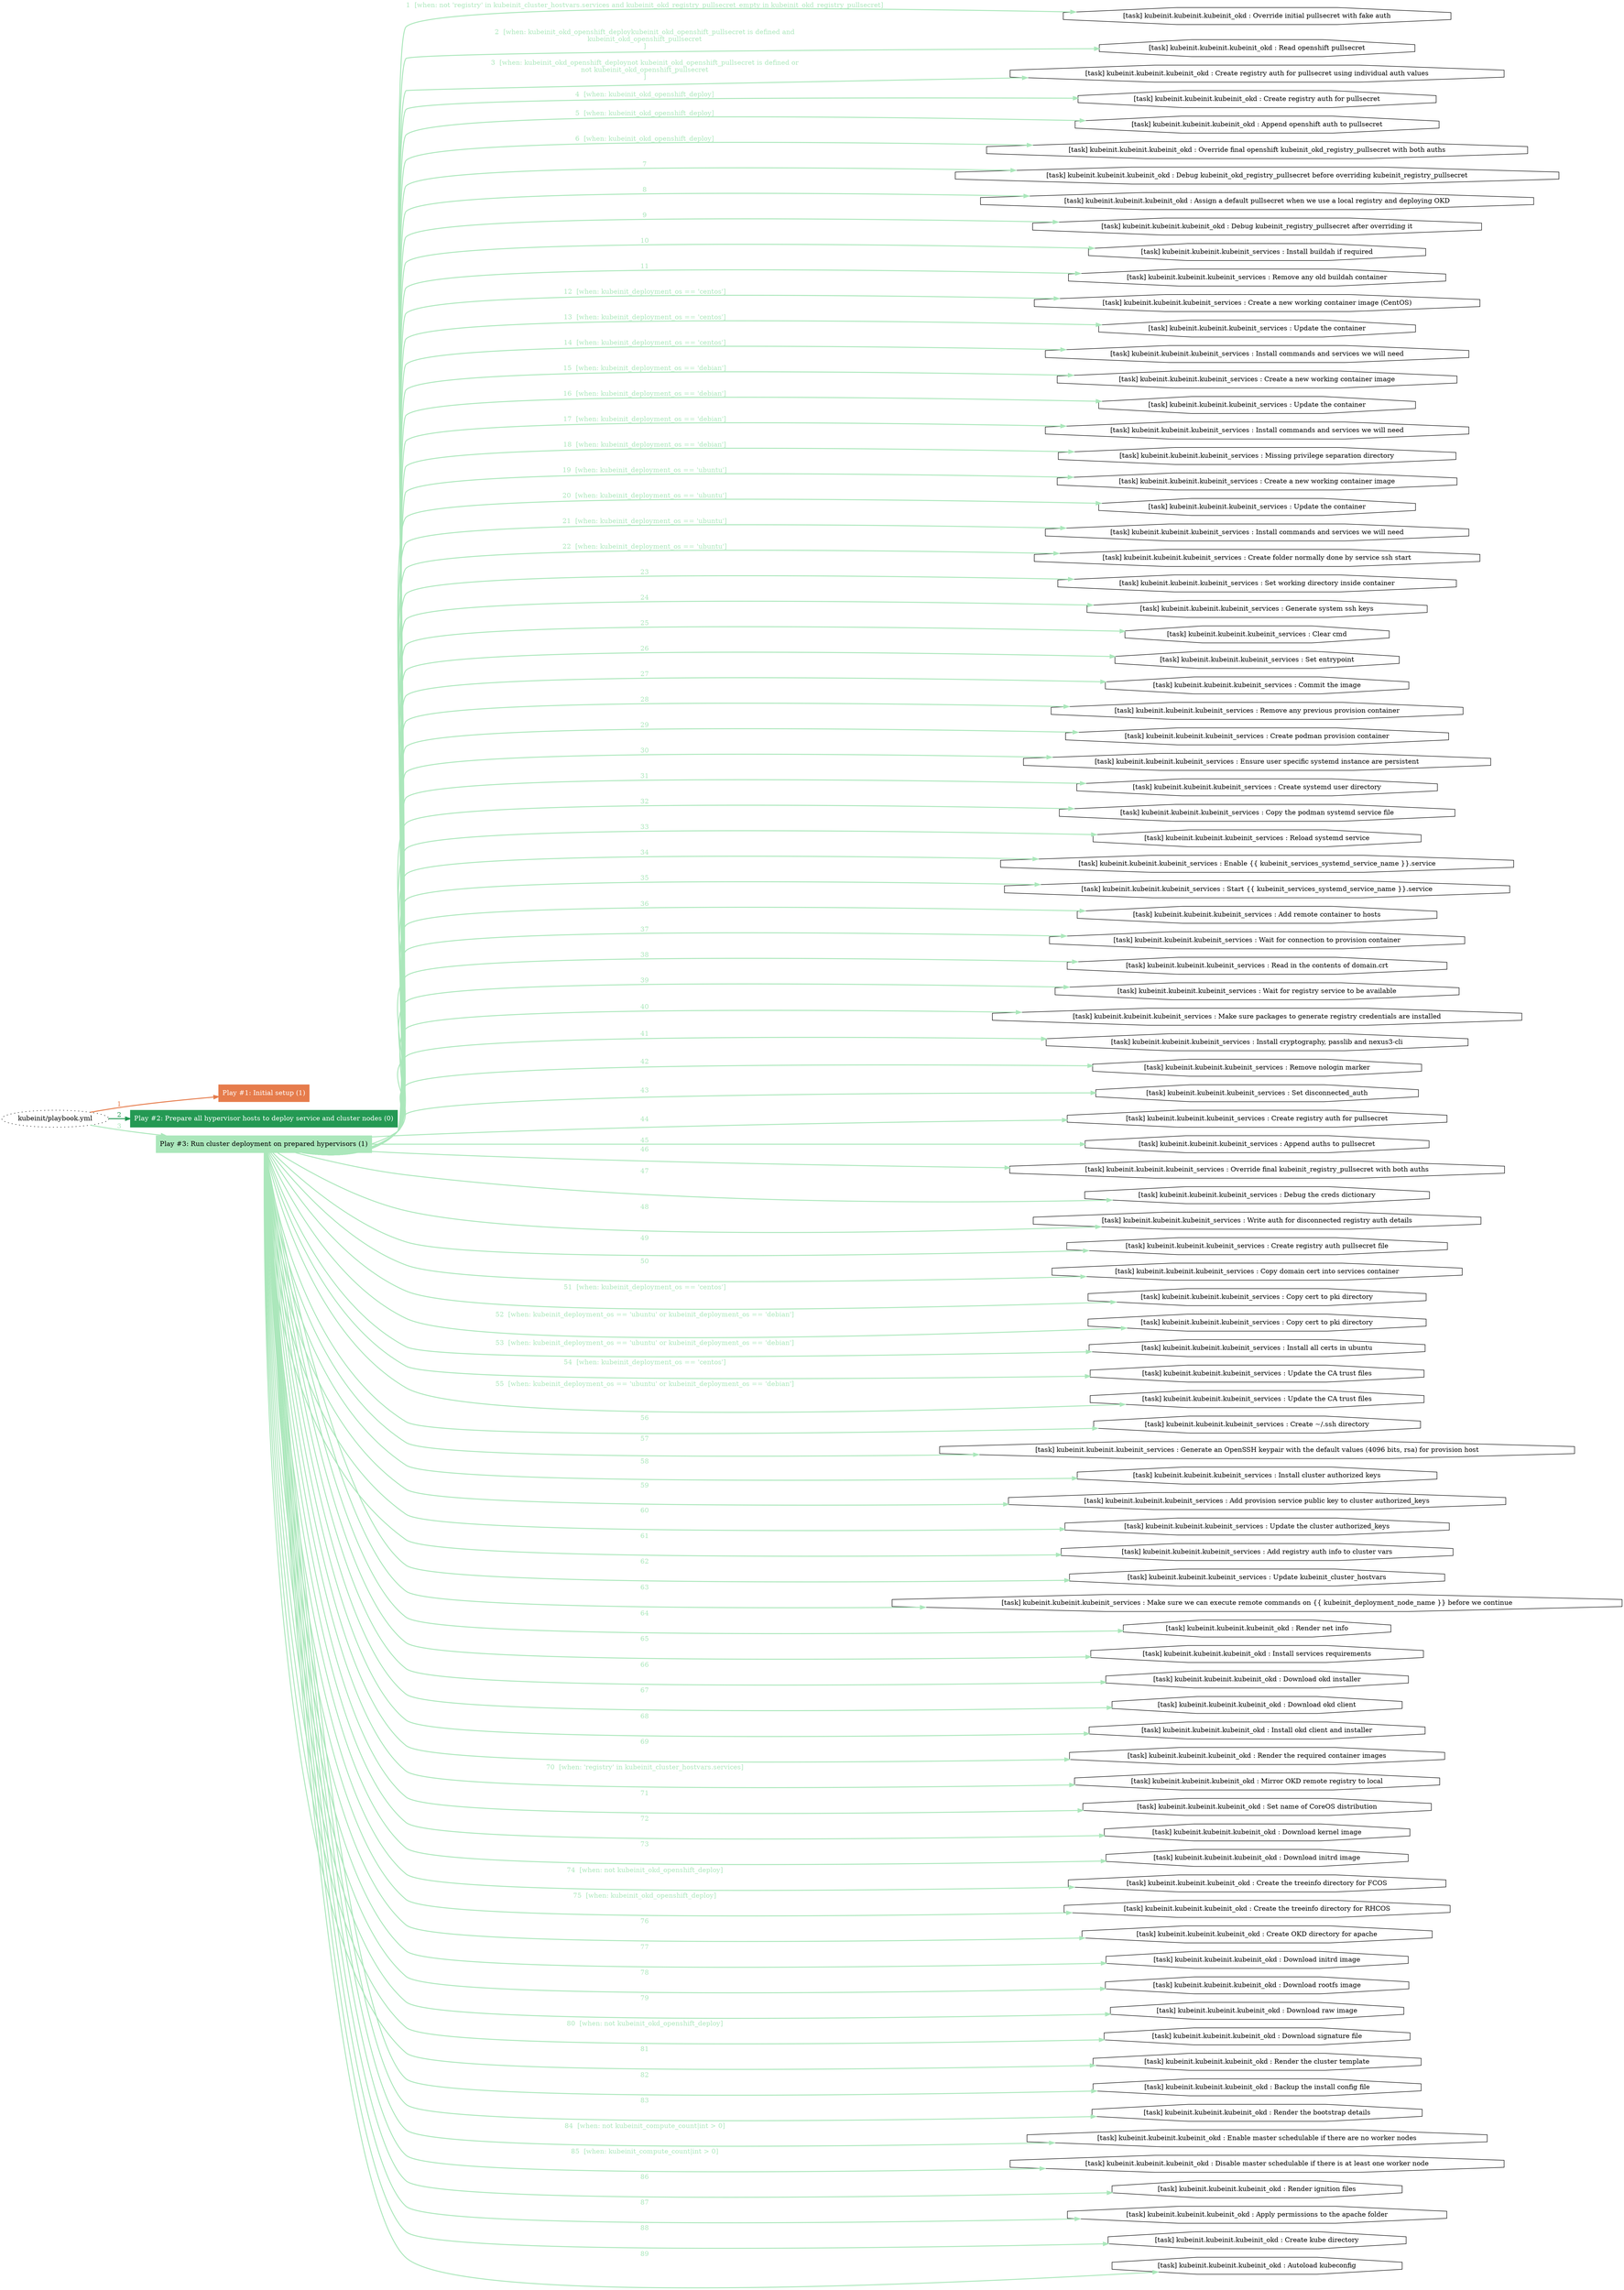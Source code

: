 digraph "kubeinit/playbook.yml "{
	graph [concentrate=true ordering=in rankdir=LR ratio=fill]
	edge [esep=5 sep=10]
	"kubeinit/playbook.yml" [id=root_node style=dotted]
	subgraph "Play #1: Initial setup (1) "{
		"Play #1: Initial setup (1)" [color="#e67c4c" fontcolor="#ffffff" id="play_0f3e7202-9813-4b51-953b-4001723fd038" shape=box style=filled tooltip=localhost]
		"kubeinit/playbook.yml" -> "Play #1: Initial setup (1)" [label=1 color="#e67c4c" fontcolor="#e67c4c" id="edge_c6b8b501-528a-444c-ab93-7ea31e4ec384" style=bold]
	}
	subgraph "Play #2: Prepare all hypervisor hosts to deploy service and cluster nodes (0) "{
		"Play #2: Prepare all hypervisor hosts to deploy service and cluster nodes (0)" [color="#249953" fontcolor="#ffffff" id="play_afd7de82-9fb9-4320-9156-b20fb7960655" shape=box style=filled tooltip=""]
		"kubeinit/playbook.yml" -> "Play #2: Prepare all hypervisor hosts to deploy service and cluster nodes (0)" [label=2 color="#249953" fontcolor="#249953" id="edge_e7a11646-aea7-4189-ad1b-e8cf7831362f" style=bold]
	}
	subgraph "Play #3: Run cluster deployment on prepared hypervisors (1) "{
		"Play #3: Run cluster deployment on prepared hypervisors (1)" [color="#abe7bb" fontcolor="#000000" id="play_40719f2d-0a85-41eb-b1f2-96bfc465c663" shape=box style=filled tooltip=localhost]
		"kubeinit/playbook.yml" -> "Play #3: Run cluster deployment on prepared hypervisors (1)" [label=3 color="#abe7bb" fontcolor="#abe7bb" id="edge_c4220d2c-bbf1-4744-a236-62f1db616121" style=bold]
		"task_dcf5b078-fc79-4846-ad78-5c721c2649fe" [label="[task] kubeinit.kubeinit.kubeinit_okd : Override initial pullsecret with fake auth" id="task_dcf5b078-fc79-4846-ad78-5c721c2649fe" shape=octagon tooltip="[task] kubeinit.kubeinit.kubeinit_okd : Override initial pullsecret with fake auth"]
		"Play #3: Run cluster deployment on prepared hypervisors (1)" -> "task_dcf5b078-fc79-4846-ad78-5c721c2649fe" [label="1  [when: not 'registry' in kubeinit_cluster_hostvars.services and kubeinit_okd_registry_pullsecret_empty in kubeinit_okd_registry_pullsecret]" color="#abe7bb" fontcolor="#abe7bb" id="edge_a486fa05-730f-4dc2-a509-2a86a3fd852e" style=bold]
		"task_3208e511-f56a-4a0f-ac93-9d87992a36e7" [label="[task] kubeinit.kubeinit.kubeinit_okd : Read openshift pullsecret" id="task_3208e511-f56a-4a0f-ac93-9d87992a36e7" shape=octagon tooltip="[task] kubeinit.kubeinit.kubeinit_okd : Read openshift pullsecret"]
		"Play #3: Run cluster deployment on prepared hypervisors (1)" -> "task_3208e511-f56a-4a0f-ac93-9d87992a36e7" [label="2  [when: kubeinit_okd_openshift_deploykubeinit_okd_openshift_pullsecret is defined and
kubeinit_okd_openshift_pullsecret
]" color="#abe7bb" fontcolor="#abe7bb" id="edge_4a32319f-e64d-418d-b1e1-0330bc530cab" style=bold]
		"task_e8c0fbbf-2edd-4650-a0b8-b006a818ebd2" [label="[task] kubeinit.kubeinit.kubeinit_okd : Create registry auth for pullsecret using individual auth values" id="task_e8c0fbbf-2edd-4650-a0b8-b006a818ebd2" shape=octagon tooltip="[task] kubeinit.kubeinit.kubeinit_okd : Create registry auth for pullsecret using individual auth values"]
		"Play #3: Run cluster deployment on prepared hypervisors (1)" -> "task_e8c0fbbf-2edd-4650-a0b8-b006a818ebd2" [label="3  [when: kubeinit_okd_openshift_deploynot kubeinit_okd_openshift_pullsecret is defined or
not kubeinit_okd_openshift_pullsecret
]" color="#abe7bb" fontcolor="#abe7bb" id="edge_3bfda917-42af-467e-82cc-37bc00bf6403" style=bold]
		"task_348a318e-63ab-4e1f-895e-dcacf968b540" [label="[task] kubeinit.kubeinit.kubeinit_okd : Create registry auth for pullsecret" id="task_348a318e-63ab-4e1f-895e-dcacf968b540" shape=octagon tooltip="[task] kubeinit.kubeinit.kubeinit_okd : Create registry auth for pullsecret"]
		"Play #3: Run cluster deployment on prepared hypervisors (1)" -> "task_348a318e-63ab-4e1f-895e-dcacf968b540" [label="4  [when: kubeinit_okd_openshift_deploy]" color="#abe7bb" fontcolor="#abe7bb" id="edge_5ccf38af-53c0-45aa-90e5-9bc6d64c35af" style=bold]
		"task_0641060d-34bc-4df9-bb4c-7060fd14915e" [label="[task] kubeinit.kubeinit.kubeinit_okd : Append openshift auth to pullsecret" id="task_0641060d-34bc-4df9-bb4c-7060fd14915e" shape=octagon tooltip="[task] kubeinit.kubeinit.kubeinit_okd : Append openshift auth to pullsecret"]
		"Play #3: Run cluster deployment on prepared hypervisors (1)" -> "task_0641060d-34bc-4df9-bb4c-7060fd14915e" [label="5  [when: kubeinit_okd_openshift_deploy]" color="#abe7bb" fontcolor="#abe7bb" id="edge_bf5dda69-6749-47a2-b9c2-15aef6eac501" style=bold]
		"task_2419d13c-2f41-4a42-bb06-c7e6789bb2e9" [label="[task] kubeinit.kubeinit.kubeinit_okd : Override final openshift kubeinit_okd_registry_pullsecret with both auths" id="task_2419d13c-2f41-4a42-bb06-c7e6789bb2e9" shape=octagon tooltip="[task] kubeinit.kubeinit.kubeinit_okd : Override final openshift kubeinit_okd_registry_pullsecret with both auths"]
		"Play #3: Run cluster deployment on prepared hypervisors (1)" -> "task_2419d13c-2f41-4a42-bb06-c7e6789bb2e9" [label="6  [when: kubeinit_okd_openshift_deploy]" color="#abe7bb" fontcolor="#abe7bb" id="edge_883706c1-0850-480e-a4f0-12755a596d7a" style=bold]
		"task_00d10a1c-8167-42de-bbab-b4c8c42507ff" [label="[task] kubeinit.kubeinit.kubeinit_okd : Debug kubeinit_okd_registry_pullsecret before overriding kubeinit_registry_pullsecret" id="task_00d10a1c-8167-42de-bbab-b4c8c42507ff" shape=octagon tooltip="[task] kubeinit.kubeinit.kubeinit_okd : Debug kubeinit_okd_registry_pullsecret before overriding kubeinit_registry_pullsecret"]
		"Play #3: Run cluster deployment on prepared hypervisors (1)" -> "task_00d10a1c-8167-42de-bbab-b4c8c42507ff" [label=7 color="#abe7bb" fontcolor="#abe7bb" id="edge_c81d4440-3295-494a-aa60-40e68439b155" style=bold]
		"task_4f4ddbee-3da9-44b9-b782-7b34b977576e" [label="[task] kubeinit.kubeinit.kubeinit_okd : Assign a default pullsecret when we use a local registry and deploying OKD" id="task_4f4ddbee-3da9-44b9-b782-7b34b977576e" shape=octagon tooltip="[task] kubeinit.kubeinit.kubeinit_okd : Assign a default pullsecret when we use a local registry and deploying OKD"]
		"Play #3: Run cluster deployment on prepared hypervisors (1)" -> "task_4f4ddbee-3da9-44b9-b782-7b34b977576e" [label=8 color="#abe7bb" fontcolor="#abe7bb" id="edge_cf43149c-cabd-4980-86a9-a7a23088d352" style=bold]
		"task_b0052188-7ce6-4c4e-b95b-5a4a0258036a" [label="[task] kubeinit.kubeinit.kubeinit_okd : Debug kubeinit_registry_pullsecret after overriding it" id="task_b0052188-7ce6-4c4e-b95b-5a4a0258036a" shape=octagon tooltip="[task] kubeinit.kubeinit.kubeinit_okd : Debug kubeinit_registry_pullsecret after overriding it"]
		"Play #3: Run cluster deployment on prepared hypervisors (1)" -> "task_b0052188-7ce6-4c4e-b95b-5a4a0258036a" [label=9 color="#abe7bb" fontcolor="#abe7bb" id="edge_cb05730a-2678-47bc-9f47-d789c7f91c87" style=bold]
		"task_002c743a-b8c3-48b4-adf8-cd5e42de313b" [label="[task] kubeinit.kubeinit.kubeinit_services : Install buildah if required" id="task_002c743a-b8c3-48b4-adf8-cd5e42de313b" shape=octagon tooltip="[task] kubeinit.kubeinit.kubeinit_services : Install buildah if required"]
		"Play #3: Run cluster deployment on prepared hypervisors (1)" -> "task_002c743a-b8c3-48b4-adf8-cd5e42de313b" [label=10 color="#abe7bb" fontcolor="#abe7bb" id="edge_be6bfa51-5c89-4edc-bb08-8fcba47edd09" style=bold]
		"task_820547b5-8f5c-485c-9438-a04ad65a2457" [label="[task] kubeinit.kubeinit.kubeinit_services : Remove any old buildah container" id="task_820547b5-8f5c-485c-9438-a04ad65a2457" shape=octagon tooltip="[task] kubeinit.kubeinit.kubeinit_services : Remove any old buildah container"]
		"Play #3: Run cluster deployment on prepared hypervisors (1)" -> "task_820547b5-8f5c-485c-9438-a04ad65a2457" [label=11 color="#abe7bb" fontcolor="#abe7bb" id="edge_f0d7e481-3ee2-4904-b0ce-4aa38739b763" style=bold]
		"task_62607191-012b-457b-9a3a-fa7fdaf02b83" [label="[task] kubeinit.kubeinit.kubeinit_services : Create a new working container image (CentOS)" id="task_62607191-012b-457b-9a3a-fa7fdaf02b83" shape=octagon tooltip="[task] kubeinit.kubeinit.kubeinit_services : Create a new working container image (CentOS)"]
		"Play #3: Run cluster deployment on prepared hypervisors (1)" -> "task_62607191-012b-457b-9a3a-fa7fdaf02b83" [label="12  [when: kubeinit_deployment_os == 'centos']" color="#abe7bb" fontcolor="#abe7bb" id="edge_0ff534ea-4583-4a28-a096-9cddcacbc15c" style=bold]
		"task_b559267e-368c-4620-a065-8caf829b6b1b" [label="[task] kubeinit.kubeinit.kubeinit_services : Update the container" id="task_b559267e-368c-4620-a065-8caf829b6b1b" shape=octagon tooltip="[task] kubeinit.kubeinit.kubeinit_services : Update the container"]
		"Play #3: Run cluster deployment on prepared hypervisors (1)" -> "task_b559267e-368c-4620-a065-8caf829b6b1b" [label="13  [when: kubeinit_deployment_os == 'centos']" color="#abe7bb" fontcolor="#abe7bb" id="edge_7980a9d3-aa89-4cd9-99ae-162a4e621d27" style=bold]
		"task_1899ea7b-b724-4d21-902c-d3d81f76da3c" [label="[task] kubeinit.kubeinit.kubeinit_services : Install commands and services we will need" id="task_1899ea7b-b724-4d21-902c-d3d81f76da3c" shape=octagon tooltip="[task] kubeinit.kubeinit.kubeinit_services : Install commands and services we will need"]
		"Play #3: Run cluster deployment on prepared hypervisors (1)" -> "task_1899ea7b-b724-4d21-902c-d3d81f76da3c" [label="14  [when: kubeinit_deployment_os == 'centos']" color="#abe7bb" fontcolor="#abe7bb" id="edge_3f5d4af3-6ece-46bc-8731-6dd6d40e65a0" style=bold]
		"task_1193427e-1004-4bc5-8ea0-0aa765429efe" [label="[task] kubeinit.kubeinit.kubeinit_services : Create a new working container image" id="task_1193427e-1004-4bc5-8ea0-0aa765429efe" shape=octagon tooltip="[task] kubeinit.kubeinit.kubeinit_services : Create a new working container image"]
		"Play #3: Run cluster deployment on prepared hypervisors (1)" -> "task_1193427e-1004-4bc5-8ea0-0aa765429efe" [label="15  [when: kubeinit_deployment_os == 'debian']" color="#abe7bb" fontcolor="#abe7bb" id="edge_aa6fdc87-5d7b-412f-8524-dced5de0e65c" style=bold]
		"task_67a8002d-37eb-424d-8c07-8c0173e68762" [label="[task] kubeinit.kubeinit.kubeinit_services : Update the container" id="task_67a8002d-37eb-424d-8c07-8c0173e68762" shape=octagon tooltip="[task] kubeinit.kubeinit.kubeinit_services : Update the container"]
		"Play #3: Run cluster deployment on prepared hypervisors (1)" -> "task_67a8002d-37eb-424d-8c07-8c0173e68762" [label="16  [when: kubeinit_deployment_os == 'debian']" color="#abe7bb" fontcolor="#abe7bb" id="edge_2ee8c350-ede7-499a-8c18-66d0266c52db" style=bold]
		"task_965cfec4-b681-4ca5-b6d0-9f662b7bbf21" [label="[task] kubeinit.kubeinit.kubeinit_services : Install commands and services we will need" id="task_965cfec4-b681-4ca5-b6d0-9f662b7bbf21" shape=octagon tooltip="[task] kubeinit.kubeinit.kubeinit_services : Install commands and services we will need"]
		"Play #3: Run cluster deployment on prepared hypervisors (1)" -> "task_965cfec4-b681-4ca5-b6d0-9f662b7bbf21" [label="17  [when: kubeinit_deployment_os == 'debian']" color="#abe7bb" fontcolor="#abe7bb" id="edge_7c8a3eb6-fb41-4268-8cad-6bc4f5070866" style=bold]
		"task_d1c6487d-6c5f-4f3d-85a3-a3fdf274752b" [label="[task] kubeinit.kubeinit.kubeinit_services : Missing privilege separation directory" id="task_d1c6487d-6c5f-4f3d-85a3-a3fdf274752b" shape=octagon tooltip="[task] kubeinit.kubeinit.kubeinit_services : Missing privilege separation directory"]
		"Play #3: Run cluster deployment on prepared hypervisors (1)" -> "task_d1c6487d-6c5f-4f3d-85a3-a3fdf274752b" [label="18  [when: kubeinit_deployment_os == 'debian']" color="#abe7bb" fontcolor="#abe7bb" id="edge_bac27166-f0dc-4c50-9a0c-e72a291a4569" style=bold]
		"task_81072fb6-b51e-4d0e-b695-2dbdcabaa089" [label="[task] kubeinit.kubeinit.kubeinit_services : Create a new working container image" id="task_81072fb6-b51e-4d0e-b695-2dbdcabaa089" shape=octagon tooltip="[task] kubeinit.kubeinit.kubeinit_services : Create a new working container image"]
		"Play #3: Run cluster deployment on prepared hypervisors (1)" -> "task_81072fb6-b51e-4d0e-b695-2dbdcabaa089" [label="19  [when: kubeinit_deployment_os == 'ubuntu']" color="#abe7bb" fontcolor="#abe7bb" id="edge_a884a429-6a60-4267-8788-74520245f30b" style=bold]
		"task_2c4e4c5b-8092-4752-865e-30a839d06816" [label="[task] kubeinit.kubeinit.kubeinit_services : Update the container" id="task_2c4e4c5b-8092-4752-865e-30a839d06816" shape=octagon tooltip="[task] kubeinit.kubeinit.kubeinit_services : Update the container"]
		"Play #3: Run cluster deployment on prepared hypervisors (1)" -> "task_2c4e4c5b-8092-4752-865e-30a839d06816" [label="20  [when: kubeinit_deployment_os == 'ubuntu']" color="#abe7bb" fontcolor="#abe7bb" id="edge_5a8473ce-7461-470a-b281-fdc73368b1d1" style=bold]
		"task_50e252dd-4abd-4b53-bc71-694c66853337" [label="[task] kubeinit.kubeinit.kubeinit_services : Install commands and services we will need" id="task_50e252dd-4abd-4b53-bc71-694c66853337" shape=octagon tooltip="[task] kubeinit.kubeinit.kubeinit_services : Install commands and services we will need"]
		"Play #3: Run cluster deployment on prepared hypervisors (1)" -> "task_50e252dd-4abd-4b53-bc71-694c66853337" [label="21  [when: kubeinit_deployment_os == 'ubuntu']" color="#abe7bb" fontcolor="#abe7bb" id="edge_ffffc672-a83b-4f0f-8fa0-393d66642422" style=bold]
		"task_b8bb181f-8650-4f16-8560-33469ae00dd8" [label="[task] kubeinit.kubeinit.kubeinit_services : Create folder normally done by service ssh start" id="task_b8bb181f-8650-4f16-8560-33469ae00dd8" shape=octagon tooltip="[task] kubeinit.kubeinit.kubeinit_services : Create folder normally done by service ssh start"]
		"Play #3: Run cluster deployment on prepared hypervisors (1)" -> "task_b8bb181f-8650-4f16-8560-33469ae00dd8" [label="22  [when: kubeinit_deployment_os == 'ubuntu']" color="#abe7bb" fontcolor="#abe7bb" id="edge_b4090b64-fee6-4d62-896b-58bab1c4adfc" style=bold]
		"task_d47369a3-2ed0-4d22-8b82-2c14eddca15c" [label="[task] kubeinit.kubeinit.kubeinit_services : Set working directory inside container" id="task_d47369a3-2ed0-4d22-8b82-2c14eddca15c" shape=octagon tooltip="[task] kubeinit.kubeinit.kubeinit_services : Set working directory inside container"]
		"Play #3: Run cluster deployment on prepared hypervisors (1)" -> "task_d47369a3-2ed0-4d22-8b82-2c14eddca15c" [label=23 color="#abe7bb" fontcolor="#abe7bb" id="edge_9f16cb25-d78b-436d-9de5-4d586e62a0fe" style=bold]
		"task_6f306737-f6e2-4653-8e53-f0e90d2dcc67" [label="[task] kubeinit.kubeinit.kubeinit_services : Generate system ssh keys" id="task_6f306737-f6e2-4653-8e53-f0e90d2dcc67" shape=octagon tooltip="[task] kubeinit.kubeinit.kubeinit_services : Generate system ssh keys"]
		"Play #3: Run cluster deployment on prepared hypervisors (1)" -> "task_6f306737-f6e2-4653-8e53-f0e90d2dcc67" [label=24 color="#abe7bb" fontcolor="#abe7bb" id="edge_1097ca01-7c92-4f7d-93d8-677ac61289c0" style=bold]
		"task_2bcda17e-fe52-44c2-b2b5-b2a463464255" [label="[task] kubeinit.kubeinit.kubeinit_services : Clear cmd" id="task_2bcda17e-fe52-44c2-b2b5-b2a463464255" shape=octagon tooltip="[task] kubeinit.kubeinit.kubeinit_services : Clear cmd"]
		"Play #3: Run cluster deployment on prepared hypervisors (1)" -> "task_2bcda17e-fe52-44c2-b2b5-b2a463464255" [label=25 color="#abe7bb" fontcolor="#abe7bb" id="edge_672b8444-8629-4521-bca6-680aed486dc8" style=bold]
		"task_6973fc6c-ae2a-4ad4-b58e-c970a1ddced0" [label="[task] kubeinit.kubeinit.kubeinit_services : Set entrypoint" id="task_6973fc6c-ae2a-4ad4-b58e-c970a1ddced0" shape=octagon tooltip="[task] kubeinit.kubeinit.kubeinit_services : Set entrypoint"]
		"Play #3: Run cluster deployment on prepared hypervisors (1)" -> "task_6973fc6c-ae2a-4ad4-b58e-c970a1ddced0" [label=26 color="#abe7bb" fontcolor="#abe7bb" id="edge_e9cd0631-e831-42c0-8019-be0f2a50fae2" style=bold]
		"task_730259ef-6e04-4aee-a43d-23e745456ebb" [label="[task] kubeinit.kubeinit.kubeinit_services : Commit the image" id="task_730259ef-6e04-4aee-a43d-23e745456ebb" shape=octagon tooltip="[task] kubeinit.kubeinit.kubeinit_services : Commit the image"]
		"Play #3: Run cluster deployment on prepared hypervisors (1)" -> "task_730259ef-6e04-4aee-a43d-23e745456ebb" [label=27 color="#abe7bb" fontcolor="#abe7bb" id="edge_0d70cc1f-fec6-4ea5-954a-55a8531017f5" style=bold]
		"task_275b9da9-3219-4259-8db6-8df0a76f0633" [label="[task] kubeinit.kubeinit.kubeinit_services : Remove any previous provision container" id="task_275b9da9-3219-4259-8db6-8df0a76f0633" shape=octagon tooltip="[task] kubeinit.kubeinit.kubeinit_services : Remove any previous provision container"]
		"Play #3: Run cluster deployment on prepared hypervisors (1)" -> "task_275b9da9-3219-4259-8db6-8df0a76f0633" [label=28 color="#abe7bb" fontcolor="#abe7bb" id="edge_245741e5-7156-44ae-b3fe-8ae1d5d14d67" style=bold]
		"task_e2910951-67ff-4c6d-bb5d-e4f56e8873e2" [label="[task] kubeinit.kubeinit.kubeinit_services : Create podman provision container" id="task_e2910951-67ff-4c6d-bb5d-e4f56e8873e2" shape=octagon tooltip="[task] kubeinit.kubeinit.kubeinit_services : Create podman provision container"]
		"Play #3: Run cluster deployment on prepared hypervisors (1)" -> "task_e2910951-67ff-4c6d-bb5d-e4f56e8873e2" [label=29 color="#abe7bb" fontcolor="#abe7bb" id="edge_eeb489be-e11e-4581-9eb4-6cdb45a24af4" style=bold]
		"task_015e6abf-459e-475c-8454-c644476309cd" [label="[task] kubeinit.kubeinit.kubeinit_services : Ensure user specific systemd instance are persistent" id="task_015e6abf-459e-475c-8454-c644476309cd" shape=octagon tooltip="[task] kubeinit.kubeinit.kubeinit_services : Ensure user specific systemd instance are persistent"]
		"Play #3: Run cluster deployment on prepared hypervisors (1)" -> "task_015e6abf-459e-475c-8454-c644476309cd" [label=30 color="#abe7bb" fontcolor="#abe7bb" id="edge_782700f4-2a00-4ed4-b544-0687c028bb91" style=bold]
		"task_b0bc16e6-4cec-4cc1-97af-48174f615969" [label="[task] kubeinit.kubeinit.kubeinit_services : Create systemd user directory" id="task_b0bc16e6-4cec-4cc1-97af-48174f615969" shape=octagon tooltip="[task] kubeinit.kubeinit.kubeinit_services : Create systemd user directory"]
		"Play #3: Run cluster deployment on prepared hypervisors (1)" -> "task_b0bc16e6-4cec-4cc1-97af-48174f615969" [label=31 color="#abe7bb" fontcolor="#abe7bb" id="edge_3673e914-8dc2-4777-b291-b98399a7eba4" style=bold]
		"task_f531d2e8-8fdb-4f25-981e-6eb893451d6c" [label="[task] kubeinit.kubeinit.kubeinit_services : Copy the podman systemd service file" id="task_f531d2e8-8fdb-4f25-981e-6eb893451d6c" shape=octagon tooltip="[task] kubeinit.kubeinit.kubeinit_services : Copy the podman systemd service file"]
		"Play #3: Run cluster deployment on prepared hypervisors (1)" -> "task_f531d2e8-8fdb-4f25-981e-6eb893451d6c" [label=32 color="#abe7bb" fontcolor="#abe7bb" id="edge_623e26ca-89bd-440b-aa9f-7ad8a3033af3" style=bold]
		"task_0b641268-cbeb-4bf6-adfe-f7812e77af36" [label="[task] kubeinit.kubeinit.kubeinit_services : Reload systemd service" id="task_0b641268-cbeb-4bf6-adfe-f7812e77af36" shape=octagon tooltip="[task] kubeinit.kubeinit.kubeinit_services : Reload systemd service"]
		"Play #3: Run cluster deployment on prepared hypervisors (1)" -> "task_0b641268-cbeb-4bf6-adfe-f7812e77af36" [label=33 color="#abe7bb" fontcolor="#abe7bb" id="edge_05003f59-d492-4626-a1a8-3e995df13add" style=bold]
		"task_a47f1a16-c683-4acd-ad95-a547702aad4a" [label="[task] kubeinit.kubeinit.kubeinit_services : Enable {{ kubeinit_services_systemd_service_name }}.service" id="task_a47f1a16-c683-4acd-ad95-a547702aad4a" shape=octagon tooltip="[task] kubeinit.kubeinit.kubeinit_services : Enable {{ kubeinit_services_systemd_service_name }}.service"]
		"Play #3: Run cluster deployment on prepared hypervisors (1)" -> "task_a47f1a16-c683-4acd-ad95-a547702aad4a" [label=34 color="#abe7bb" fontcolor="#abe7bb" id="edge_9db90244-fc9c-46cf-b538-db13b8d1ee07" style=bold]
		"task_c26205e9-8048-4ddb-b418-6961a3d5fad1" [label="[task] kubeinit.kubeinit.kubeinit_services : Start {{ kubeinit_services_systemd_service_name }}.service" id="task_c26205e9-8048-4ddb-b418-6961a3d5fad1" shape=octagon tooltip="[task] kubeinit.kubeinit.kubeinit_services : Start {{ kubeinit_services_systemd_service_name }}.service"]
		"Play #3: Run cluster deployment on prepared hypervisors (1)" -> "task_c26205e9-8048-4ddb-b418-6961a3d5fad1" [label=35 color="#abe7bb" fontcolor="#abe7bb" id="edge_3813041d-70fa-4e8f-941e-f8e3257c5fe6" style=bold]
		"task_ef52526b-5884-4931-86b4-41fd76f2f871" [label="[task] kubeinit.kubeinit.kubeinit_services : Add remote container to hosts" id="task_ef52526b-5884-4931-86b4-41fd76f2f871" shape=octagon tooltip="[task] kubeinit.kubeinit.kubeinit_services : Add remote container to hosts"]
		"Play #3: Run cluster deployment on prepared hypervisors (1)" -> "task_ef52526b-5884-4931-86b4-41fd76f2f871" [label=36 color="#abe7bb" fontcolor="#abe7bb" id="edge_7126e042-be0b-44bd-a098-87dfb01a82ab" style=bold]
		"task_17086edc-7a01-4720-92d6-a2e5d32c8369" [label="[task] kubeinit.kubeinit.kubeinit_services : Wait for connection to provision container" id="task_17086edc-7a01-4720-92d6-a2e5d32c8369" shape=octagon tooltip="[task] kubeinit.kubeinit.kubeinit_services : Wait for connection to provision container"]
		"Play #3: Run cluster deployment on prepared hypervisors (1)" -> "task_17086edc-7a01-4720-92d6-a2e5d32c8369" [label=37 color="#abe7bb" fontcolor="#abe7bb" id="edge_05f58a96-be5f-4b2b-b8e4-2d28655f9c20" style=bold]
		"task_cd748236-9d04-4a9d-a92c-29d053b137a5" [label="[task] kubeinit.kubeinit.kubeinit_services : Read in the contents of domain.crt" id="task_cd748236-9d04-4a9d-a92c-29d053b137a5" shape=octagon tooltip="[task] kubeinit.kubeinit.kubeinit_services : Read in the contents of domain.crt"]
		"Play #3: Run cluster deployment on prepared hypervisors (1)" -> "task_cd748236-9d04-4a9d-a92c-29d053b137a5" [label=38 color="#abe7bb" fontcolor="#abe7bb" id="edge_c7810a42-3177-4a8f-964f-0fd992c8c790" style=bold]
		"task_8bea4c96-e4f1-47cf-97c1-053db80bf59a" [label="[task] kubeinit.kubeinit.kubeinit_services : Wait for registry service to be available" id="task_8bea4c96-e4f1-47cf-97c1-053db80bf59a" shape=octagon tooltip="[task] kubeinit.kubeinit.kubeinit_services : Wait for registry service to be available"]
		"Play #3: Run cluster deployment on prepared hypervisors (1)" -> "task_8bea4c96-e4f1-47cf-97c1-053db80bf59a" [label=39 color="#abe7bb" fontcolor="#abe7bb" id="edge_6245b35d-cd16-49f7-8c87-6e1ff138e8a4" style=bold]
		"task_f3381b55-9a89-4c9b-b384-537f4010be55" [label="[task] kubeinit.kubeinit.kubeinit_services : Make sure packages to generate registry credentials are installed" id="task_f3381b55-9a89-4c9b-b384-537f4010be55" shape=octagon tooltip="[task] kubeinit.kubeinit.kubeinit_services : Make sure packages to generate registry credentials are installed"]
		"Play #3: Run cluster deployment on prepared hypervisors (1)" -> "task_f3381b55-9a89-4c9b-b384-537f4010be55" [label=40 color="#abe7bb" fontcolor="#abe7bb" id="edge_d1a7a35c-fa91-4cef-9144-d4bf4041d531" style=bold]
		"task_a5ce9a67-bb03-425f-a854-d3ec9f0b2b51" [label="[task] kubeinit.kubeinit.kubeinit_services : Install cryptography, passlib and nexus3-cli" id="task_a5ce9a67-bb03-425f-a854-d3ec9f0b2b51" shape=octagon tooltip="[task] kubeinit.kubeinit.kubeinit_services : Install cryptography, passlib and nexus3-cli"]
		"Play #3: Run cluster deployment on prepared hypervisors (1)" -> "task_a5ce9a67-bb03-425f-a854-d3ec9f0b2b51" [label=41 color="#abe7bb" fontcolor="#abe7bb" id="edge_a68c2eca-44a3-492f-99d5-88a877ca4bb5" style=bold]
		"task_5bfb6d61-fa91-4dca-8c90-b3b530d80264" [label="[task] kubeinit.kubeinit.kubeinit_services : Remove nologin marker" id="task_5bfb6d61-fa91-4dca-8c90-b3b530d80264" shape=octagon tooltip="[task] kubeinit.kubeinit.kubeinit_services : Remove nologin marker"]
		"Play #3: Run cluster deployment on prepared hypervisors (1)" -> "task_5bfb6d61-fa91-4dca-8c90-b3b530d80264" [label=42 color="#abe7bb" fontcolor="#abe7bb" id="edge_5430b1f2-38f1-48af-989f-3cf72c6351af" style=bold]
		"task_6599f1b8-5c30-4dcf-8fdd-f6fd7f803637" [label="[task] kubeinit.kubeinit.kubeinit_services : Set disconnected_auth" id="task_6599f1b8-5c30-4dcf-8fdd-f6fd7f803637" shape=octagon tooltip="[task] kubeinit.kubeinit.kubeinit_services : Set disconnected_auth"]
		"Play #3: Run cluster deployment on prepared hypervisors (1)" -> "task_6599f1b8-5c30-4dcf-8fdd-f6fd7f803637" [label=43 color="#abe7bb" fontcolor="#abe7bb" id="edge_aa29ec41-fd04-4781-8fcd-c6318b83d142" style=bold]
		"task_a71316b1-4560-4bde-be99-3f959c3d95dd" [label="[task] kubeinit.kubeinit.kubeinit_services : Create registry auth for pullsecret" id="task_a71316b1-4560-4bde-be99-3f959c3d95dd" shape=octagon tooltip="[task] kubeinit.kubeinit.kubeinit_services : Create registry auth for pullsecret"]
		"Play #3: Run cluster deployment on prepared hypervisors (1)" -> "task_a71316b1-4560-4bde-be99-3f959c3d95dd" [label=44 color="#abe7bb" fontcolor="#abe7bb" id="edge_0af8dcbd-4781-43e7-a6bd-e69155635406" style=bold]
		"task_d1742e38-0210-4fa3-ba1a-39462f4a5933" [label="[task] kubeinit.kubeinit.kubeinit_services : Append auths to pullsecret" id="task_d1742e38-0210-4fa3-ba1a-39462f4a5933" shape=octagon tooltip="[task] kubeinit.kubeinit.kubeinit_services : Append auths to pullsecret"]
		"Play #3: Run cluster deployment on prepared hypervisors (1)" -> "task_d1742e38-0210-4fa3-ba1a-39462f4a5933" [label=45 color="#abe7bb" fontcolor="#abe7bb" id="edge_5b66168c-975b-4a00-b705-511bf980d16f" style=bold]
		"task_080bed91-0702-4597-8df9-ba05e77a2598" [label="[task] kubeinit.kubeinit.kubeinit_services : Override final kubeinit_registry_pullsecret with both auths" id="task_080bed91-0702-4597-8df9-ba05e77a2598" shape=octagon tooltip="[task] kubeinit.kubeinit.kubeinit_services : Override final kubeinit_registry_pullsecret with both auths"]
		"Play #3: Run cluster deployment on prepared hypervisors (1)" -> "task_080bed91-0702-4597-8df9-ba05e77a2598" [label=46 color="#abe7bb" fontcolor="#abe7bb" id="edge_04038ad5-77de-4cdb-96c6-b5c68d4d5261" style=bold]
		"task_f19f6004-a5ed-41f3-82f0-3ec5ca3fb3c1" [label="[task] kubeinit.kubeinit.kubeinit_services : Debug the creds dictionary" id="task_f19f6004-a5ed-41f3-82f0-3ec5ca3fb3c1" shape=octagon tooltip="[task] kubeinit.kubeinit.kubeinit_services : Debug the creds dictionary"]
		"Play #3: Run cluster deployment on prepared hypervisors (1)" -> "task_f19f6004-a5ed-41f3-82f0-3ec5ca3fb3c1" [label=47 color="#abe7bb" fontcolor="#abe7bb" id="edge_444ea13a-3c3f-4b19-a06f-24ac868f3577" style=bold]
		"task_4b25f7ce-220b-46bc-9af3-4083b0d04922" [label="[task] kubeinit.kubeinit.kubeinit_services : Write auth for disconnected registry auth details" id="task_4b25f7ce-220b-46bc-9af3-4083b0d04922" shape=octagon tooltip="[task] kubeinit.kubeinit.kubeinit_services : Write auth for disconnected registry auth details"]
		"Play #3: Run cluster deployment on prepared hypervisors (1)" -> "task_4b25f7ce-220b-46bc-9af3-4083b0d04922" [label=48 color="#abe7bb" fontcolor="#abe7bb" id="edge_ed94ee26-ccfd-49fe-b049-12c9e8d6e052" style=bold]
		"task_17b79682-f1b5-4255-af1d-8ab02356cbaf" [label="[task] kubeinit.kubeinit.kubeinit_services : Create registry auth pullsecret file" id="task_17b79682-f1b5-4255-af1d-8ab02356cbaf" shape=octagon tooltip="[task] kubeinit.kubeinit.kubeinit_services : Create registry auth pullsecret file"]
		"Play #3: Run cluster deployment on prepared hypervisors (1)" -> "task_17b79682-f1b5-4255-af1d-8ab02356cbaf" [label=49 color="#abe7bb" fontcolor="#abe7bb" id="edge_0b64f6ad-65fc-459a-b37c-90f9aa65c53f" style=bold]
		"task_6ab060ac-d3ac-4490-ac3d-18cab8bd48f5" [label="[task] kubeinit.kubeinit.kubeinit_services : Copy domain cert into services container" id="task_6ab060ac-d3ac-4490-ac3d-18cab8bd48f5" shape=octagon tooltip="[task] kubeinit.kubeinit.kubeinit_services : Copy domain cert into services container"]
		"Play #3: Run cluster deployment on prepared hypervisors (1)" -> "task_6ab060ac-d3ac-4490-ac3d-18cab8bd48f5" [label=50 color="#abe7bb" fontcolor="#abe7bb" id="edge_06510b16-9f3e-480b-8c3b-8c0eb379ae8d" style=bold]
		"task_16e62b13-1472-429c-ac67-d28873ed607f" [label="[task] kubeinit.kubeinit.kubeinit_services : Copy cert to pki directory" id="task_16e62b13-1472-429c-ac67-d28873ed607f" shape=octagon tooltip="[task] kubeinit.kubeinit.kubeinit_services : Copy cert to pki directory"]
		"Play #3: Run cluster deployment on prepared hypervisors (1)" -> "task_16e62b13-1472-429c-ac67-d28873ed607f" [label="51  [when: kubeinit_deployment_os == 'centos']" color="#abe7bb" fontcolor="#abe7bb" id="edge_f1d68d60-8118-4063-8cf7-ee5503021fde" style=bold]
		"task_05269285-4c0d-40db-882c-976fd5c8a6b7" [label="[task] kubeinit.kubeinit.kubeinit_services : Copy cert to pki directory" id="task_05269285-4c0d-40db-882c-976fd5c8a6b7" shape=octagon tooltip="[task] kubeinit.kubeinit.kubeinit_services : Copy cert to pki directory"]
		"Play #3: Run cluster deployment on prepared hypervisors (1)" -> "task_05269285-4c0d-40db-882c-976fd5c8a6b7" [label="52  [when: kubeinit_deployment_os == 'ubuntu' or kubeinit_deployment_os == 'debian']" color="#abe7bb" fontcolor="#abe7bb" id="edge_9c1ef621-a56a-497c-9527-17503e9683a6" style=bold]
		"task_d320e11c-1c0b-4fd0-bc03-4a7fad59d516" [label="[task] kubeinit.kubeinit.kubeinit_services : Install all certs in ubuntu" id="task_d320e11c-1c0b-4fd0-bc03-4a7fad59d516" shape=octagon tooltip="[task] kubeinit.kubeinit.kubeinit_services : Install all certs in ubuntu"]
		"Play #3: Run cluster deployment on prepared hypervisors (1)" -> "task_d320e11c-1c0b-4fd0-bc03-4a7fad59d516" [label="53  [when: kubeinit_deployment_os == 'ubuntu' or kubeinit_deployment_os == 'debian']" color="#abe7bb" fontcolor="#abe7bb" id="edge_4195a36f-b12e-4ed6-95d9-2e2078e87876" style=bold]
		"task_cab89a61-7a20-4cc5-9034-25b116906a74" [label="[task] kubeinit.kubeinit.kubeinit_services : Update the CA trust files" id="task_cab89a61-7a20-4cc5-9034-25b116906a74" shape=octagon tooltip="[task] kubeinit.kubeinit.kubeinit_services : Update the CA trust files"]
		"Play #3: Run cluster deployment on prepared hypervisors (1)" -> "task_cab89a61-7a20-4cc5-9034-25b116906a74" [label="54  [when: kubeinit_deployment_os == 'centos']" color="#abe7bb" fontcolor="#abe7bb" id="edge_60ad3440-244a-40e9-a57b-b7c5ff4e89e8" style=bold]
		"task_d43bc510-5d4e-4438-a66f-8387e7e51f6e" [label="[task] kubeinit.kubeinit.kubeinit_services : Update the CA trust files" id="task_d43bc510-5d4e-4438-a66f-8387e7e51f6e" shape=octagon tooltip="[task] kubeinit.kubeinit.kubeinit_services : Update the CA trust files"]
		"Play #3: Run cluster deployment on prepared hypervisors (1)" -> "task_d43bc510-5d4e-4438-a66f-8387e7e51f6e" [label="55  [when: kubeinit_deployment_os == 'ubuntu' or kubeinit_deployment_os == 'debian']" color="#abe7bb" fontcolor="#abe7bb" id="edge_5bfbbb4b-c95e-4600-8289-97d8dd299dc1" style=bold]
		"task_9b87d330-5e49-4a31-8e27-93c3506b4ec4" [label="[task] kubeinit.kubeinit.kubeinit_services : Create ~/.ssh directory" id="task_9b87d330-5e49-4a31-8e27-93c3506b4ec4" shape=octagon tooltip="[task] kubeinit.kubeinit.kubeinit_services : Create ~/.ssh directory"]
		"Play #3: Run cluster deployment on prepared hypervisors (1)" -> "task_9b87d330-5e49-4a31-8e27-93c3506b4ec4" [label=56 color="#abe7bb" fontcolor="#abe7bb" id="edge_a3a0e83f-f270-446d-b9c9-af6b4bacde23" style=bold]
		"task_b2207ac2-4541-4252-a78c-c19e68387a03" [label="[task] kubeinit.kubeinit.kubeinit_services : Generate an OpenSSH keypair with the default values (4096 bits, rsa) for provision host" id="task_b2207ac2-4541-4252-a78c-c19e68387a03" shape=octagon tooltip="[task] kubeinit.kubeinit.kubeinit_services : Generate an OpenSSH keypair with the default values (4096 bits, rsa) for provision host"]
		"Play #3: Run cluster deployment on prepared hypervisors (1)" -> "task_b2207ac2-4541-4252-a78c-c19e68387a03" [label=57 color="#abe7bb" fontcolor="#abe7bb" id="edge_b4e127c3-51dd-49fa-bea7-e90bc1d5bfa3" style=bold]
		"task_e7f84524-ad4b-470f-8fce-0a9fba561e08" [label="[task] kubeinit.kubeinit.kubeinit_services : Install cluster authorized keys" id="task_e7f84524-ad4b-470f-8fce-0a9fba561e08" shape=octagon tooltip="[task] kubeinit.kubeinit.kubeinit_services : Install cluster authorized keys"]
		"Play #3: Run cluster deployment on prepared hypervisors (1)" -> "task_e7f84524-ad4b-470f-8fce-0a9fba561e08" [label=58 color="#abe7bb" fontcolor="#abe7bb" id="edge_ac5ae994-68ae-4abe-abd0-dce3373838af" style=bold]
		"task_74a9e21a-dfb5-4c27-997a-1a9c9dd72013" [label="[task] kubeinit.kubeinit.kubeinit_services : Add provision service public key to cluster authorized_keys" id="task_74a9e21a-dfb5-4c27-997a-1a9c9dd72013" shape=octagon tooltip="[task] kubeinit.kubeinit.kubeinit_services : Add provision service public key to cluster authorized_keys"]
		"Play #3: Run cluster deployment on prepared hypervisors (1)" -> "task_74a9e21a-dfb5-4c27-997a-1a9c9dd72013" [label=59 color="#abe7bb" fontcolor="#abe7bb" id="edge_04d59e76-f45a-48fc-a092-93fb19b3bb74" style=bold]
		"task_f485696c-0c8d-467a-b13b-a54a38223d5f" [label="[task] kubeinit.kubeinit.kubeinit_services : Update the cluster authorized_keys" id="task_f485696c-0c8d-467a-b13b-a54a38223d5f" shape=octagon tooltip="[task] kubeinit.kubeinit.kubeinit_services : Update the cluster authorized_keys"]
		"Play #3: Run cluster deployment on prepared hypervisors (1)" -> "task_f485696c-0c8d-467a-b13b-a54a38223d5f" [label=60 color="#abe7bb" fontcolor="#abe7bb" id="edge_4d3fb89d-71bf-4b41-84a8-31d580d6e4e8" style=bold]
		"task_04eb3f76-4df8-41f9-92fc-805e275381d4" [label="[task] kubeinit.kubeinit.kubeinit_services : Add registry auth info to cluster vars" id="task_04eb3f76-4df8-41f9-92fc-805e275381d4" shape=octagon tooltip="[task] kubeinit.kubeinit.kubeinit_services : Add registry auth info to cluster vars"]
		"Play #3: Run cluster deployment on prepared hypervisors (1)" -> "task_04eb3f76-4df8-41f9-92fc-805e275381d4" [label=61 color="#abe7bb" fontcolor="#abe7bb" id="edge_07885f62-ec09-414e-bd90-0abaa0d324b8" style=bold]
		"task_245067e8-237f-4eae-86a3-e3e5a28c78a2" [label="[task] kubeinit.kubeinit.kubeinit_services : Update kubeinit_cluster_hostvars" id="task_245067e8-237f-4eae-86a3-e3e5a28c78a2" shape=octagon tooltip="[task] kubeinit.kubeinit.kubeinit_services : Update kubeinit_cluster_hostvars"]
		"Play #3: Run cluster deployment on prepared hypervisors (1)" -> "task_245067e8-237f-4eae-86a3-e3e5a28c78a2" [label=62 color="#abe7bb" fontcolor="#abe7bb" id="edge_4c378e02-0447-487a-be4c-98119f8b7843" style=bold]
		"task_c228731b-f1f6-4dcf-a2e8-f0045a3f8301" [label="[task] kubeinit.kubeinit.kubeinit_services : Make sure we can execute remote commands on {{ kubeinit_deployment_node_name }} before we continue" id="task_c228731b-f1f6-4dcf-a2e8-f0045a3f8301" shape=octagon tooltip="[task] kubeinit.kubeinit.kubeinit_services : Make sure we can execute remote commands on {{ kubeinit_deployment_node_name }} before we continue"]
		"Play #3: Run cluster deployment on prepared hypervisors (1)" -> "task_c228731b-f1f6-4dcf-a2e8-f0045a3f8301" [label=63 color="#abe7bb" fontcolor="#abe7bb" id="edge_76a0d341-805b-44e9-8ba1-69ac507eff2e" style=bold]
		"task_bb2432d4-80d7-4c0c-a9d8-f16878ca1e2e" [label="[task] kubeinit.kubeinit.kubeinit_okd : Render net info" id="task_bb2432d4-80d7-4c0c-a9d8-f16878ca1e2e" shape=octagon tooltip="[task] kubeinit.kubeinit.kubeinit_okd : Render net info"]
		"Play #3: Run cluster deployment on prepared hypervisors (1)" -> "task_bb2432d4-80d7-4c0c-a9d8-f16878ca1e2e" [label=64 color="#abe7bb" fontcolor="#abe7bb" id="edge_ec9e6f0b-40c4-4322-aacb-0d7a8ede9d43" style=bold]
		"task_3a49d5c5-878f-448f-893d-0dafdfe7596b" [label="[task] kubeinit.kubeinit.kubeinit_okd : Install services requirements" id="task_3a49d5c5-878f-448f-893d-0dafdfe7596b" shape=octagon tooltip="[task] kubeinit.kubeinit.kubeinit_okd : Install services requirements"]
		"Play #3: Run cluster deployment on prepared hypervisors (1)" -> "task_3a49d5c5-878f-448f-893d-0dafdfe7596b" [label=65 color="#abe7bb" fontcolor="#abe7bb" id="edge_afd05d8a-06dc-407a-ab95-826ed5540476" style=bold]
		"task_65cd9f53-9d28-441d-91fa-01a0ee1e3658" [label="[task] kubeinit.kubeinit.kubeinit_okd : Download okd installer" id="task_65cd9f53-9d28-441d-91fa-01a0ee1e3658" shape=octagon tooltip="[task] kubeinit.kubeinit.kubeinit_okd : Download okd installer"]
		"Play #3: Run cluster deployment on prepared hypervisors (1)" -> "task_65cd9f53-9d28-441d-91fa-01a0ee1e3658" [label=66 color="#abe7bb" fontcolor="#abe7bb" id="edge_c0db68a7-b80b-4627-9b62-6ecee2a36a79" style=bold]
		"task_aa1ccaba-a2de-4759-840a-f1b51ff3891c" [label="[task] kubeinit.kubeinit.kubeinit_okd : Download okd client" id="task_aa1ccaba-a2de-4759-840a-f1b51ff3891c" shape=octagon tooltip="[task] kubeinit.kubeinit.kubeinit_okd : Download okd client"]
		"Play #3: Run cluster deployment on prepared hypervisors (1)" -> "task_aa1ccaba-a2de-4759-840a-f1b51ff3891c" [label=67 color="#abe7bb" fontcolor="#abe7bb" id="edge_55422384-439a-4db7-b9a0-e57d430c4646" style=bold]
		"task_15921a2b-5eb3-4f97-89ec-9646c37e7d4d" [label="[task] kubeinit.kubeinit.kubeinit_okd : Install okd client and installer" id="task_15921a2b-5eb3-4f97-89ec-9646c37e7d4d" shape=octagon tooltip="[task] kubeinit.kubeinit.kubeinit_okd : Install okd client and installer"]
		"Play #3: Run cluster deployment on prepared hypervisors (1)" -> "task_15921a2b-5eb3-4f97-89ec-9646c37e7d4d" [label=68 color="#abe7bb" fontcolor="#abe7bb" id="edge_21cc5c58-db60-46d2-af49-612c054874d4" style=bold]
		"task_282494ac-b5d4-46f6-be44-7076f66b2ea4" [label="[task] kubeinit.kubeinit.kubeinit_okd : Render the required container images" id="task_282494ac-b5d4-46f6-be44-7076f66b2ea4" shape=octagon tooltip="[task] kubeinit.kubeinit.kubeinit_okd : Render the required container images"]
		"Play #3: Run cluster deployment on prepared hypervisors (1)" -> "task_282494ac-b5d4-46f6-be44-7076f66b2ea4" [label=69 color="#abe7bb" fontcolor="#abe7bb" id="edge_5f18fd4e-968c-4755-93d5-0ee532127a0d" style=bold]
		"task_fafe187c-9f8e-48c9-9ee7-5ac1474b8417" [label="[task] kubeinit.kubeinit.kubeinit_okd : Mirror OKD remote registry to local" id="task_fafe187c-9f8e-48c9-9ee7-5ac1474b8417" shape=octagon tooltip="[task] kubeinit.kubeinit.kubeinit_okd : Mirror OKD remote registry to local"]
		"Play #3: Run cluster deployment on prepared hypervisors (1)" -> "task_fafe187c-9f8e-48c9-9ee7-5ac1474b8417" [label="70  [when: 'registry' in kubeinit_cluster_hostvars.services]" color="#abe7bb" fontcolor="#abe7bb" id="edge_2f37df18-3070-4680-807b-2a4b4381c83d" style=bold]
		"task_425b78b4-b21a-4bc9-901f-cc6f6b971983" [label="[task] kubeinit.kubeinit.kubeinit_okd : Set name of CoreOS distribution" id="task_425b78b4-b21a-4bc9-901f-cc6f6b971983" shape=octagon tooltip="[task] kubeinit.kubeinit.kubeinit_okd : Set name of CoreOS distribution"]
		"Play #3: Run cluster deployment on prepared hypervisors (1)" -> "task_425b78b4-b21a-4bc9-901f-cc6f6b971983" [label=71 color="#abe7bb" fontcolor="#abe7bb" id="edge_6c05765d-fa5e-411b-9c6f-c8c03567bd14" style=bold]
		"task_ed96e808-0ca0-4747-91d2-b288dfe22d24" [label="[task] kubeinit.kubeinit.kubeinit_okd : Download kernel image" id="task_ed96e808-0ca0-4747-91d2-b288dfe22d24" shape=octagon tooltip="[task] kubeinit.kubeinit.kubeinit_okd : Download kernel image"]
		"Play #3: Run cluster deployment on prepared hypervisors (1)" -> "task_ed96e808-0ca0-4747-91d2-b288dfe22d24" [label=72 color="#abe7bb" fontcolor="#abe7bb" id="edge_8fc6d80c-30ae-41b3-bd81-4c8f91a9f43b" style=bold]
		"task_4f31c473-b706-4416-9a7e-6c33a780a0c8" [label="[task] kubeinit.kubeinit.kubeinit_okd : Download initrd image" id="task_4f31c473-b706-4416-9a7e-6c33a780a0c8" shape=octagon tooltip="[task] kubeinit.kubeinit.kubeinit_okd : Download initrd image"]
		"Play #3: Run cluster deployment on prepared hypervisors (1)" -> "task_4f31c473-b706-4416-9a7e-6c33a780a0c8" [label=73 color="#abe7bb" fontcolor="#abe7bb" id="edge_4bbfa37a-9a6d-47eb-a468-64439e15747a" style=bold]
		"task_72544330-be15-453c-bb7a-abda1061deb4" [label="[task] kubeinit.kubeinit.kubeinit_okd : Create the treeinfo directory for FCOS" id="task_72544330-be15-453c-bb7a-abda1061deb4" shape=octagon tooltip="[task] kubeinit.kubeinit.kubeinit_okd : Create the treeinfo directory for FCOS"]
		"Play #3: Run cluster deployment on prepared hypervisors (1)" -> "task_72544330-be15-453c-bb7a-abda1061deb4" [label="74  [when: not kubeinit_okd_openshift_deploy]" color="#abe7bb" fontcolor="#abe7bb" id="edge_5b234fc1-2005-4e65-98d4-51b97e71e061" style=bold]
		"task_26d674ad-48cc-4d1c-b634-096d1d8792bf" [label="[task] kubeinit.kubeinit.kubeinit_okd : Create the treeinfo directory for RHCOS" id="task_26d674ad-48cc-4d1c-b634-096d1d8792bf" shape=octagon tooltip="[task] kubeinit.kubeinit.kubeinit_okd : Create the treeinfo directory for RHCOS"]
		"Play #3: Run cluster deployment on prepared hypervisors (1)" -> "task_26d674ad-48cc-4d1c-b634-096d1d8792bf" [label="75  [when: kubeinit_okd_openshift_deploy]" color="#abe7bb" fontcolor="#abe7bb" id="edge_63fbe8f9-f0ff-4fdd-8c10-1a5f1128ae4b" style=bold]
		"task_6acc74db-9925-46a3-b94b-3bae433d85f4" [label="[task] kubeinit.kubeinit.kubeinit_okd : Create OKD directory for apache" id="task_6acc74db-9925-46a3-b94b-3bae433d85f4" shape=octagon tooltip="[task] kubeinit.kubeinit.kubeinit_okd : Create OKD directory for apache"]
		"Play #3: Run cluster deployment on prepared hypervisors (1)" -> "task_6acc74db-9925-46a3-b94b-3bae433d85f4" [label=76 color="#abe7bb" fontcolor="#abe7bb" id="edge_01d4fad7-79a2-401b-9645-a14e2dfe3b51" style=bold]
		"task_d03e6ff0-cf08-4067-ac36-ed9665ce4ce9" [label="[task] kubeinit.kubeinit.kubeinit_okd : Download initrd image" id="task_d03e6ff0-cf08-4067-ac36-ed9665ce4ce9" shape=octagon tooltip="[task] kubeinit.kubeinit.kubeinit_okd : Download initrd image"]
		"Play #3: Run cluster deployment on prepared hypervisors (1)" -> "task_d03e6ff0-cf08-4067-ac36-ed9665ce4ce9" [label=77 color="#abe7bb" fontcolor="#abe7bb" id="edge_2848dbf0-2b5d-4bad-b645-70a3ee944138" style=bold]
		"task_1bbdf041-db1b-4d22-be9f-313c87af5880" [label="[task] kubeinit.kubeinit.kubeinit_okd : Download rootfs image" id="task_1bbdf041-db1b-4d22-be9f-313c87af5880" shape=octagon tooltip="[task] kubeinit.kubeinit.kubeinit_okd : Download rootfs image"]
		"Play #3: Run cluster deployment on prepared hypervisors (1)" -> "task_1bbdf041-db1b-4d22-be9f-313c87af5880" [label=78 color="#abe7bb" fontcolor="#abe7bb" id="edge_6fb8fb90-99b9-4861-b205-069538e89939" style=bold]
		"task_562d15db-e36d-440d-92cb-38c9717e7ec1" [label="[task] kubeinit.kubeinit.kubeinit_okd : Download raw image" id="task_562d15db-e36d-440d-92cb-38c9717e7ec1" shape=octagon tooltip="[task] kubeinit.kubeinit.kubeinit_okd : Download raw image"]
		"Play #3: Run cluster deployment on prepared hypervisors (1)" -> "task_562d15db-e36d-440d-92cb-38c9717e7ec1" [label=79 color="#abe7bb" fontcolor="#abe7bb" id="edge_da8d68c4-be77-4662-85dc-6ec86d21479f" style=bold]
		"task_24b27665-9c29-4dd0-8975-8515a149c70b" [label="[task] kubeinit.kubeinit.kubeinit_okd : Download signature file" id="task_24b27665-9c29-4dd0-8975-8515a149c70b" shape=octagon tooltip="[task] kubeinit.kubeinit.kubeinit_okd : Download signature file"]
		"Play #3: Run cluster deployment on prepared hypervisors (1)" -> "task_24b27665-9c29-4dd0-8975-8515a149c70b" [label="80  [when: not kubeinit_okd_openshift_deploy]" color="#abe7bb" fontcolor="#abe7bb" id="edge_44bb28bd-635b-458f-a5ab-25fe87beecbf" style=bold]
		"task_82791006-d0ec-48e9-be23-fa2a88dbaaa8" [label="[task] kubeinit.kubeinit.kubeinit_okd : Render the cluster template" id="task_82791006-d0ec-48e9-be23-fa2a88dbaaa8" shape=octagon tooltip="[task] kubeinit.kubeinit.kubeinit_okd : Render the cluster template"]
		"Play #3: Run cluster deployment on prepared hypervisors (1)" -> "task_82791006-d0ec-48e9-be23-fa2a88dbaaa8" [label=81 color="#abe7bb" fontcolor="#abe7bb" id="edge_79a1ab39-0f4a-4817-893f-4e637b02ef7e" style=bold]
		"task_f2ff7b6d-4f90-4f34-bba9-601e13aae929" [label="[task] kubeinit.kubeinit.kubeinit_okd : Backup the install config file" id="task_f2ff7b6d-4f90-4f34-bba9-601e13aae929" shape=octagon tooltip="[task] kubeinit.kubeinit.kubeinit_okd : Backup the install config file"]
		"Play #3: Run cluster deployment on prepared hypervisors (1)" -> "task_f2ff7b6d-4f90-4f34-bba9-601e13aae929" [label=82 color="#abe7bb" fontcolor="#abe7bb" id="edge_c70aa7fd-8ae2-420f-be0f-9882965232a2" style=bold]
		"task_c68a2149-48e3-46df-873f-64def747ff8a" [label="[task] kubeinit.kubeinit.kubeinit_okd : Render the bootstrap details" id="task_c68a2149-48e3-46df-873f-64def747ff8a" shape=octagon tooltip="[task] kubeinit.kubeinit.kubeinit_okd : Render the bootstrap details"]
		"Play #3: Run cluster deployment on prepared hypervisors (1)" -> "task_c68a2149-48e3-46df-873f-64def747ff8a" [label=83 color="#abe7bb" fontcolor="#abe7bb" id="edge_617124cb-7eed-47e2-973b-b009864037cb" style=bold]
		"task_a9c08418-16ff-4c4a-88e6-2203a76382df" [label="[task] kubeinit.kubeinit.kubeinit_okd : Enable master schedulable if there are no worker nodes" id="task_a9c08418-16ff-4c4a-88e6-2203a76382df" shape=octagon tooltip="[task] kubeinit.kubeinit.kubeinit_okd : Enable master schedulable if there are no worker nodes"]
		"Play #3: Run cluster deployment on prepared hypervisors (1)" -> "task_a9c08418-16ff-4c4a-88e6-2203a76382df" [label="84  [when: not kubeinit_compute_count|int > 0]" color="#abe7bb" fontcolor="#abe7bb" id="edge_aca26880-ba76-4e94-af62-b07424a28eb7" style=bold]
		"task_f2a65f43-120a-4b1f-a388-830a3414ad43" [label="[task] kubeinit.kubeinit.kubeinit_okd : Disable master schedulable if there is at least one worker node" id="task_f2a65f43-120a-4b1f-a388-830a3414ad43" shape=octagon tooltip="[task] kubeinit.kubeinit.kubeinit_okd : Disable master schedulable if there is at least one worker node"]
		"Play #3: Run cluster deployment on prepared hypervisors (1)" -> "task_f2a65f43-120a-4b1f-a388-830a3414ad43" [label="85  [when: kubeinit_compute_count|int > 0]" color="#abe7bb" fontcolor="#abe7bb" id="edge_f1bdc9b1-f311-4979-a8fa-2178dc023fd4" style=bold]
		"task_5ba30da9-5e61-47c3-9505-2cce796388d4" [label="[task] kubeinit.kubeinit.kubeinit_okd : Render ignition files" id="task_5ba30da9-5e61-47c3-9505-2cce796388d4" shape=octagon tooltip="[task] kubeinit.kubeinit.kubeinit_okd : Render ignition files"]
		"Play #3: Run cluster deployment on prepared hypervisors (1)" -> "task_5ba30da9-5e61-47c3-9505-2cce796388d4" [label=86 color="#abe7bb" fontcolor="#abe7bb" id="edge_59340766-d133-46ce-aff6-c102451f73b8" style=bold]
		"task_09af36db-bce3-4479-8614-c2100634aecf" [label="[task] kubeinit.kubeinit.kubeinit_okd : Apply permissions to the apache folder" id="task_09af36db-bce3-4479-8614-c2100634aecf" shape=octagon tooltip="[task] kubeinit.kubeinit.kubeinit_okd : Apply permissions to the apache folder"]
		"Play #3: Run cluster deployment on prepared hypervisors (1)" -> "task_09af36db-bce3-4479-8614-c2100634aecf" [label=87 color="#abe7bb" fontcolor="#abe7bb" id="edge_7f10e75b-122e-43a5-bb34-d3cdcdd411ec" style=bold]
		"task_0c427bbc-f288-4cc3-94d0-3ecd6b4b3326" [label="[task] kubeinit.kubeinit.kubeinit_okd : Create kube directory" id="task_0c427bbc-f288-4cc3-94d0-3ecd6b4b3326" shape=octagon tooltip="[task] kubeinit.kubeinit.kubeinit_okd : Create kube directory"]
		"Play #3: Run cluster deployment on prepared hypervisors (1)" -> "task_0c427bbc-f288-4cc3-94d0-3ecd6b4b3326" [label=88 color="#abe7bb" fontcolor="#abe7bb" id="edge_0ba7ccc6-5e93-467f-85b2-015b0816c3de" style=bold]
		"task_429178a6-f48f-44f5-b591-6cd509e30269" [label="[task] kubeinit.kubeinit.kubeinit_okd : Autoload kubeconfig" id="task_429178a6-f48f-44f5-b591-6cd509e30269" shape=octagon tooltip="[task] kubeinit.kubeinit.kubeinit_okd : Autoload kubeconfig"]
		"Play #3: Run cluster deployment on prepared hypervisors (1)" -> "task_429178a6-f48f-44f5-b591-6cd509e30269" [label=89 color="#abe7bb" fontcolor="#abe7bb" id="edge_177c124d-ecf0-4ed7-ae4e-b5059b05587e" style=bold]
	}
}
